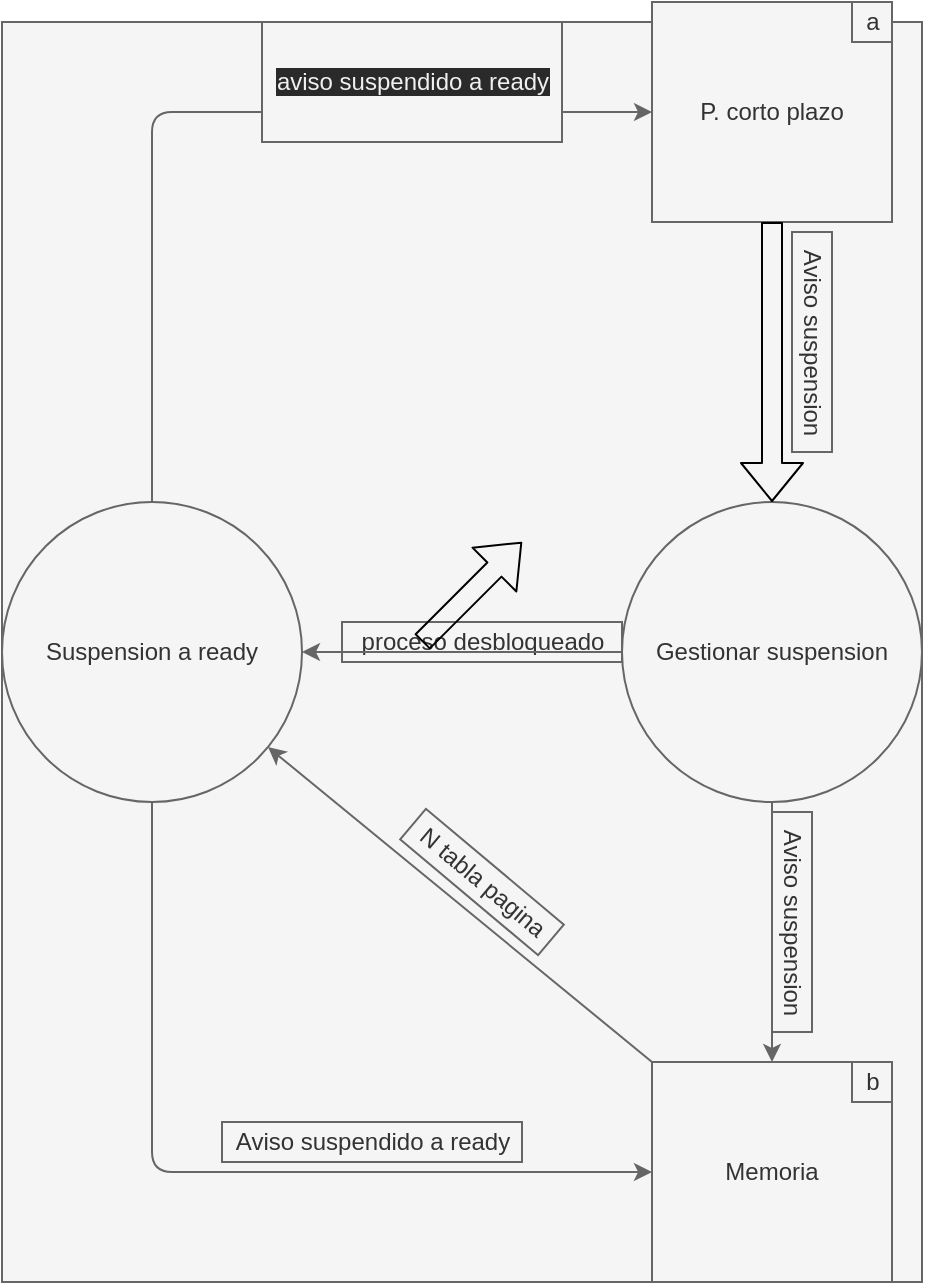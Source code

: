 <mxfile>
    <diagram id="hGAeQgLTVWch0MZWjFbo" name="Page-1">
        <mxGraphModel dx="1023" dy="706" grid="1" gridSize="10" guides="1" tooltips="1" connect="1" arrows="1" fold="1" page="1" pageScale="1" pageWidth="850" pageHeight="1100" math="0" shadow="0">
            <root>
                <mxCell id="0"/>
                <mxCell id="1" parent="0"/>
                <mxCell id="25" value="" style="group;fillColor=#f5f5f5;fontColor=#333333;strokeColor=#666666;" parent="1" vertex="1" connectable="0">
                    <mxGeometry x="190" y="100" width="460" height="630" as="geometry"/>
                </mxCell>
                <mxCell id="6" value="" style="group;fillColor=#f5f5f5;fontColor=#333333;strokeColor=#666666;" parent="25" vertex="1" connectable="0">
                    <mxGeometry x="325" y="520" width="120" height="110" as="geometry"/>
                </mxCell>
                <mxCell id="3" value="Memoria" style="whiteSpace=wrap;html=1;fillColor=#f5f5f5;fontColor=#333333;strokeColor=#666666;" parent="6" vertex="1">
                    <mxGeometry width="120" height="110" as="geometry"/>
                </mxCell>
                <mxCell id="5" value="b" style="text;html=1;align=center;verticalAlign=middle;resizable=0;points=[];autosize=1;strokeColor=#666666;fillColor=#f5f5f5;fontColor=#333333;" parent="6" vertex="1">
                    <mxGeometry x="100" width="20" height="20" as="geometry"/>
                </mxCell>
                <mxCell id="13" style="edgeStyle=none;html=1;fillColor=#f5f5f5;strokeColor=#666666;" parent="25" source="8" target="3" edge="1">
                    <mxGeometry relative="1" as="geometry"/>
                </mxCell>
                <mxCell id="8" value="Gestionar suspension" style="ellipse;whiteSpace=wrap;html=1;aspect=fixed;fillColor=#f5f5f5;fontColor=#333333;strokeColor=#666666;" parent="25" vertex="1">
                    <mxGeometry x="310" y="240" width="150" height="150" as="geometry"/>
                </mxCell>
                <mxCell id="12" value="Aviso suspension" style="text;html=1;align=center;verticalAlign=middle;resizable=0;points=[];autosize=1;strokeColor=#666666;fillColor=#f5f5f5;rotation=90;fontColor=#333333;" parent="25" vertex="1">
                    <mxGeometry x="350" y="150" width="110" height="20" as="geometry"/>
                </mxCell>
                <mxCell id="14" value="Aviso suspension" style="text;html=1;align=center;verticalAlign=middle;resizable=0;points=[];autosize=1;strokeColor=#666666;fillColor=#f5f5f5;rotation=90;fontColor=#333333;" parent="25" vertex="1">
                    <mxGeometry x="340" y="440" width="110" height="20" as="geometry"/>
                </mxCell>
                <mxCell id="18" style="edgeStyle=none;html=1;entryX=0;entryY=0.5;entryDx=0;entryDy=0;fillColor=#f5f5f5;strokeColor=#666666;" parent="25" source="15" target="3" edge="1">
                    <mxGeometry relative="1" as="geometry">
                        <Array as="points">
                            <mxPoint x="75" y="575"/>
                        </Array>
                    </mxGeometry>
                </mxCell>
                <mxCell id="23" style="edgeStyle=none;html=1;entryX=0;entryY=0.5;entryDx=0;entryDy=0;fillColor=#f5f5f5;strokeColor=#666666;" parent="25" source="15" edge="1">
                    <mxGeometry relative="1" as="geometry">
                        <mxPoint x="325" y="45" as="targetPoint"/>
                        <Array as="points">
                            <mxPoint x="75" y="45"/>
                        </Array>
                    </mxGeometry>
                </mxCell>
                <mxCell id="15" value="Suspension a ready" style="ellipse;whiteSpace=wrap;html=1;aspect=fixed;fillColor=#f5f5f5;fontColor=#333333;strokeColor=#666666;" parent="25" vertex="1">
                    <mxGeometry y="240" width="150" height="150" as="geometry"/>
                </mxCell>
                <mxCell id="17" value="proceso desbloqueado" style="text;html=1;align=center;verticalAlign=middle;resizable=0;points=[];autosize=1;strokeColor=#666666;fillColor=#f5f5f5;fontColor=#333333;" parent="25" vertex="1">
                    <mxGeometry x="170" y="300" width="140" height="20" as="geometry"/>
                </mxCell>
                <mxCell id="16" style="edgeStyle=none;html=1;entryX=1;entryY=0.5;entryDx=0;entryDy=0;fillColor=#f5f5f5;strokeColor=#666666;" parent="25" source="8" target="15" edge="1">
                    <mxGeometry relative="1" as="geometry"/>
                </mxCell>
                <mxCell id="19" style="edgeStyle=none;html=1;exitX=0;exitY=0;exitDx=0;exitDy=0;fillColor=#f5f5f5;strokeColor=#666666;" parent="25" source="3" target="15" edge="1">
                    <mxGeometry relative="1" as="geometry"/>
                </mxCell>
                <mxCell id="20" value="Aviso suspendido a ready" style="text;html=1;align=center;verticalAlign=middle;resizable=0;points=[];autosize=1;strokeColor=#666666;fillColor=#f5f5f5;fontColor=#333333;" parent="25" vertex="1">
                    <mxGeometry x="110" y="550" width="150" height="20" as="geometry"/>
                </mxCell>
                <mxCell id="21" value="N tabla pagina" style="text;html=1;align=center;verticalAlign=middle;resizable=0;points=[];autosize=1;strokeColor=#666666;fillColor=#f5f5f5;rotation=40;fontColor=#333333;" parent="25" vertex="1">
                    <mxGeometry x="195" y="420" width="90" height="20" as="geometry"/>
                </mxCell>
                <mxCell id="24" value="&#10;&#10;&lt;span style=&quot;color: rgb(240, 240, 240); font-family: helvetica; font-size: 12px; font-style: normal; font-weight: 400; letter-spacing: normal; text-align: center; text-indent: 0px; text-transform: none; word-spacing: 0px; background-color: rgb(42, 42, 42); display: inline; float: none;&quot;&gt;aviso suspendido a ready&lt;/span&gt;&#10;&#10;" style="text;html=1;align=center;verticalAlign=middle;resizable=0;points=[];autosize=1;strokeColor=#666666;fillColor=#f5f5f5;fontColor=#333333;" parent="25" vertex="1">
                    <mxGeometry x="130" width="150" height="60" as="geometry"/>
                </mxCell>
                <mxCell id="26" value="P. corto plazo" style="whiteSpace=wrap;html=1;fillColor=#f5f5f5;fontColor=#333333;strokeColor=#666666;" parent="25" vertex="1">
                    <mxGeometry x="325" y="-10" width="120" height="110" as="geometry"/>
                </mxCell>
                <mxCell id="27" value="a" style="text;html=1;align=center;verticalAlign=middle;resizable=0;points=[];autosize=1;strokeColor=#666666;fillColor=#f5f5f5;fontColor=#333333;" parent="25" vertex="1">
                    <mxGeometry x="425" y="-10" width="20" height="20" as="geometry"/>
                </mxCell>
                <mxCell id="29" value="" style="shape=flexArrow;endArrow=classic;html=1;entryX=0.5;entryY=0;entryDx=0;entryDy=0;strokeColor=#000000;exitX=0.5;exitY=1;exitDx=0;exitDy=0;" edge="1" parent="25" source="26" target="8">
                    <mxGeometry width="50" height="50" relative="1" as="geometry">
                        <mxPoint x="280" y="130" as="sourcePoint"/>
                        <mxPoint x="260" y="260" as="targetPoint"/>
                    </mxGeometry>
                </mxCell>
                <mxCell id="28" value="" style="shape=flexArrow;endArrow=classic;html=1;" edge="1" parent="1">
                    <mxGeometry width="50" height="50" relative="1" as="geometry">
                        <mxPoint x="400" y="410" as="sourcePoint"/>
                        <mxPoint x="450" y="360" as="targetPoint"/>
                    </mxGeometry>
                </mxCell>
            </root>
        </mxGraphModel>
    </diagram>
</mxfile>